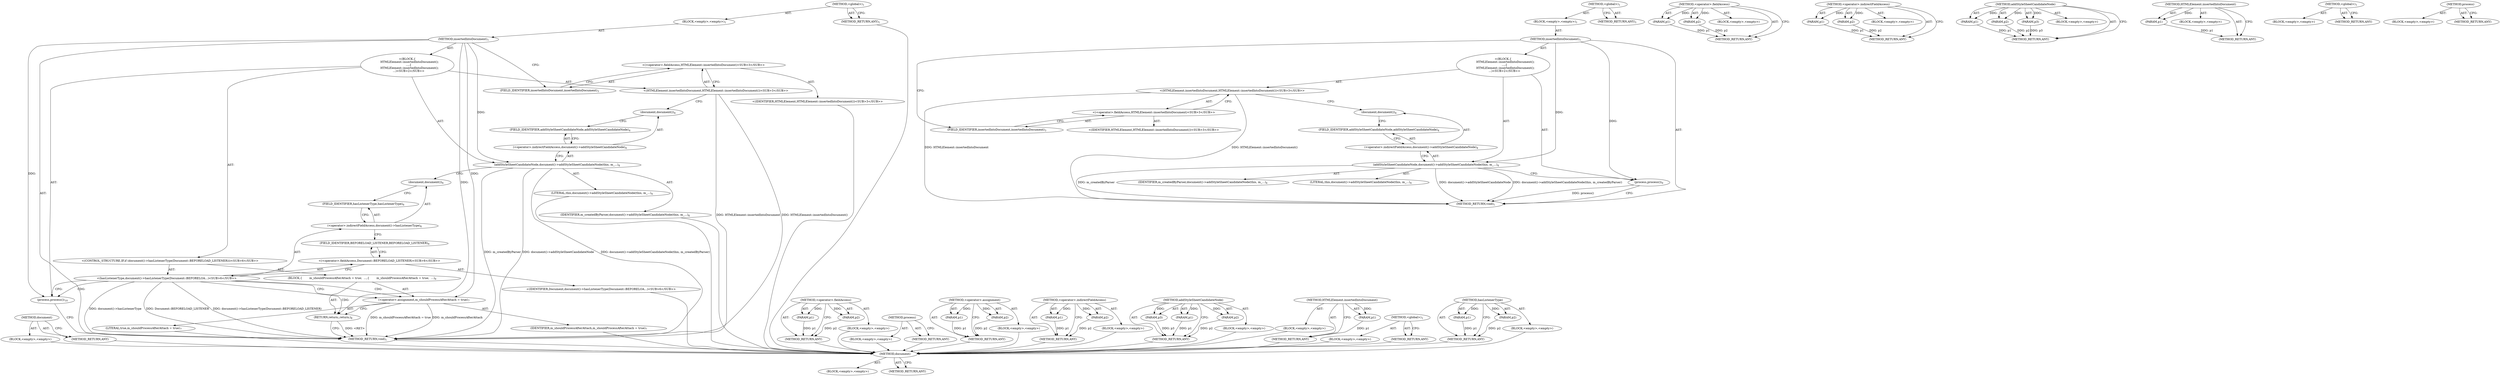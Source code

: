 digraph "process" {
vulnerable_71 [label=<(METHOD,document)>];
vulnerable_72 [label=<(BLOCK,&lt;empty&gt;,&lt;empty&gt;)>];
vulnerable_73 [label=<(METHOD_RETURN,ANY)>];
vulnerable_6 [label=<(METHOD,&lt;global&gt;)<SUB>1</SUB>>];
vulnerable_7 [label=<(BLOCK,&lt;empty&gt;,&lt;empty&gt;)<SUB>1</SUB>>];
vulnerable_8 [label=<(METHOD,insertedIntoDocument)<SUB>1</SUB>>];
vulnerable_9 [label="<(BLOCK,{
     HTMLElement::insertedIntoDocument();
   ...,{
     HTMLElement::insertedIntoDocument();
   ...)<SUB>2</SUB>>"];
vulnerable_10 [label="<(HTMLElement.insertedIntoDocument,HTMLElement::insertedIntoDocument())<SUB>3</SUB>>"];
vulnerable_11 [label="<(&lt;operator&gt;.fieldAccess,HTMLElement::insertedIntoDocument)<SUB>3</SUB>>"];
vulnerable_12 [label="<(IDENTIFIER,HTMLElement,HTMLElement::insertedIntoDocument())<SUB>3</SUB>>"];
vulnerable_13 [label=<(FIELD_IDENTIFIER,insertedIntoDocument,insertedIntoDocument)<SUB>3</SUB>>];
vulnerable_14 [label=<(addStyleSheetCandidateNode,document()-&gt;addStyleSheetCandidateNode(this, m_...)<SUB>4</SUB>>];
vulnerable_15 [label=<(&lt;operator&gt;.indirectFieldAccess,document()-&gt;addStyleSheetCandidateNode)<SUB>4</SUB>>];
vulnerable_16 [label=<(document,document())<SUB>4</SUB>>];
vulnerable_17 [label=<(FIELD_IDENTIFIER,addStyleSheetCandidateNode,addStyleSheetCandidateNode)<SUB>4</SUB>>];
vulnerable_18 [label=<(LITERAL,this,document()-&gt;addStyleSheetCandidateNode(this, m_...)<SUB>4</SUB>>];
vulnerable_19 [label=<(IDENTIFIER,m_createdByParser,document()-&gt;addStyleSheetCandidateNode(this, m_...)<SUB>4</SUB>>];
vulnerable_20 [label="<(CONTROL_STRUCTURE,IF,if (document()-&gt;hasListenerType(Document::BEFORELOAD_LISTENER)))<SUB>6</SUB>>"];
vulnerable_21 [label="<(hasListenerType,document()-&gt;hasListenerType(Document::BEFORELOA...)<SUB>6</SUB>>"];
vulnerable_22 [label=<(&lt;operator&gt;.indirectFieldAccess,document()-&gt;hasListenerType)<SUB>6</SUB>>];
vulnerable_23 [label=<(document,document())<SUB>6</SUB>>];
vulnerable_24 [label=<(FIELD_IDENTIFIER,hasListenerType,hasListenerType)<SUB>6</SUB>>];
vulnerable_25 [label="<(&lt;operator&gt;.fieldAccess,Document::BEFORELOAD_LISTENER)<SUB>6</SUB>>"];
vulnerable_26 [label="<(IDENTIFIER,Document,document()-&gt;hasListenerType(Document::BEFORELOA...)<SUB>6</SUB>>"];
vulnerable_27 [label=<(FIELD_IDENTIFIER,BEFORELOAD_LISTENER,BEFORELOAD_LISTENER)<SUB>6</SUB>>];
vulnerable_28 [label=<(BLOCK,{
        m_shouldProcessAfterAttach = true;
  ...,{
        m_shouldProcessAfterAttach = true;
  ...)<SUB>6</SUB>>];
vulnerable_29 [label=<(&lt;operator&gt;.assignment,m_shouldProcessAfterAttach = true)<SUB>7</SUB>>];
vulnerable_30 [label=<(IDENTIFIER,m_shouldProcessAfterAttach,m_shouldProcessAfterAttach = true)<SUB>7</SUB>>];
vulnerable_31 [label=<(LITERAL,true,m_shouldProcessAfterAttach = true)<SUB>7</SUB>>];
vulnerable_32 [label=<(RETURN,return;,return;)<SUB>8</SUB>>];
vulnerable_33 [label=<(process,process())<SUB>10</SUB>>];
vulnerable_34 [label=<(METHOD_RETURN,void)<SUB>1</SUB>>];
vulnerable_36 [label=<(METHOD_RETURN,ANY)<SUB>1</SUB>>];
vulnerable_55 [label=<(METHOD,&lt;operator&gt;.fieldAccess)>];
vulnerable_56 [label=<(PARAM,p1)>];
vulnerable_57 [label=<(PARAM,p2)>];
vulnerable_58 [label=<(BLOCK,&lt;empty&gt;,&lt;empty&gt;)>];
vulnerable_59 [label=<(METHOD_RETURN,ANY)>];
vulnerable_84 [label=<(METHOD,process)>];
vulnerable_85 [label=<(BLOCK,&lt;empty&gt;,&lt;empty&gt;)>];
vulnerable_86 [label=<(METHOD_RETURN,ANY)>];
vulnerable_79 [label=<(METHOD,&lt;operator&gt;.assignment)>];
vulnerable_80 [label=<(PARAM,p1)>];
vulnerable_81 [label=<(PARAM,p2)>];
vulnerable_82 [label=<(BLOCK,&lt;empty&gt;,&lt;empty&gt;)>];
vulnerable_83 [label=<(METHOD_RETURN,ANY)>];
vulnerable_66 [label=<(METHOD,&lt;operator&gt;.indirectFieldAccess)>];
vulnerable_67 [label=<(PARAM,p1)>];
vulnerable_68 [label=<(PARAM,p2)>];
vulnerable_69 [label=<(BLOCK,&lt;empty&gt;,&lt;empty&gt;)>];
vulnerable_70 [label=<(METHOD_RETURN,ANY)>];
vulnerable_60 [label=<(METHOD,addStyleSheetCandidateNode)>];
vulnerable_61 [label=<(PARAM,p1)>];
vulnerable_62 [label=<(PARAM,p2)>];
vulnerable_63 [label=<(PARAM,p3)>];
vulnerable_64 [label=<(BLOCK,&lt;empty&gt;,&lt;empty&gt;)>];
vulnerable_65 [label=<(METHOD_RETURN,ANY)>];
vulnerable_51 [label=<(METHOD,HTMLElement.insertedIntoDocument)>];
vulnerable_52 [label=<(PARAM,p1)>];
vulnerable_53 [label=<(BLOCK,&lt;empty&gt;,&lt;empty&gt;)>];
vulnerable_54 [label=<(METHOD_RETURN,ANY)>];
vulnerable_45 [label=<(METHOD,&lt;global&gt;)<SUB>1</SUB>>];
vulnerable_46 [label=<(BLOCK,&lt;empty&gt;,&lt;empty&gt;)>];
vulnerable_47 [label=<(METHOD_RETURN,ANY)>];
vulnerable_74 [label=<(METHOD,hasListenerType)>];
vulnerable_75 [label=<(PARAM,p1)>];
vulnerable_76 [label=<(PARAM,p2)>];
vulnerable_77 [label=<(BLOCK,&lt;empty&gt;,&lt;empty&gt;)>];
vulnerable_78 [label=<(METHOD_RETURN,ANY)>];
fixed_56 [label=<(METHOD,document)>];
fixed_57 [label=<(BLOCK,&lt;empty&gt;,&lt;empty&gt;)>];
fixed_58 [label=<(METHOD_RETURN,ANY)>];
fixed_6 [label=<(METHOD,&lt;global&gt;)<SUB>1</SUB>>];
fixed_7 [label=<(BLOCK,&lt;empty&gt;,&lt;empty&gt;)<SUB>1</SUB>>];
fixed_8 [label=<(METHOD,insertedIntoDocument)<SUB>1</SUB>>];
fixed_9 [label="<(BLOCK,{
     HTMLElement::insertedIntoDocument();
   ...,{
     HTMLElement::insertedIntoDocument();
   ...)<SUB>2</SUB>>"];
fixed_10 [label="<(HTMLElement.insertedIntoDocument,HTMLElement::insertedIntoDocument())<SUB>3</SUB>>"];
fixed_11 [label="<(&lt;operator&gt;.fieldAccess,HTMLElement::insertedIntoDocument)<SUB>3</SUB>>"];
fixed_12 [label="<(IDENTIFIER,HTMLElement,HTMLElement::insertedIntoDocument())<SUB>3</SUB>>"];
fixed_13 [label=<(FIELD_IDENTIFIER,insertedIntoDocument,insertedIntoDocument)<SUB>3</SUB>>];
fixed_14 [label=<(addStyleSheetCandidateNode,document()-&gt;addStyleSheetCandidateNode(this, m_...)<SUB>4</SUB>>];
fixed_15 [label=<(&lt;operator&gt;.indirectFieldAccess,document()-&gt;addStyleSheetCandidateNode)<SUB>4</SUB>>];
fixed_16 [label=<(document,document())<SUB>4</SUB>>];
fixed_17 [label=<(FIELD_IDENTIFIER,addStyleSheetCandidateNode,addStyleSheetCandidateNode)<SUB>4</SUB>>];
fixed_18 [label=<(LITERAL,this,document()-&gt;addStyleSheetCandidateNode(this, m_...)<SUB>4</SUB>>];
fixed_19 [label=<(IDENTIFIER,m_createdByParser,document()-&gt;addStyleSheetCandidateNode(this, m_...)<SUB>4</SUB>>];
fixed_20 [label=<(process,process())<SUB>6</SUB>>];
fixed_21 [label=<(METHOD_RETURN,void)<SUB>1</SUB>>];
fixed_23 [label=<(METHOD_RETURN,ANY)<SUB>1</SUB>>];
fixed_40 [label=<(METHOD,&lt;operator&gt;.fieldAccess)>];
fixed_41 [label=<(PARAM,p1)>];
fixed_42 [label=<(PARAM,p2)>];
fixed_43 [label=<(BLOCK,&lt;empty&gt;,&lt;empty&gt;)>];
fixed_44 [label=<(METHOD_RETURN,ANY)>];
fixed_51 [label=<(METHOD,&lt;operator&gt;.indirectFieldAccess)>];
fixed_52 [label=<(PARAM,p1)>];
fixed_53 [label=<(PARAM,p2)>];
fixed_54 [label=<(BLOCK,&lt;empty&gt;,&lt;empty&gt;)>];
fixed_55 [label=<(METHOD_RETURN,ANY)>];
fixed_45 [label=<(METHOD,addStyleSheetCandidateNode)>];
fixed_46 [label=<(PARAM,p1)>];
fixed_47 [label=<(PARAM,p2)>];
fixed_48 [label=<(PARAM,p3)>];
fixed_49 [label=<(BLOCK,&lt;empty&gt;,&lt;empty&gt;)>];
fixed_50 [label=<(METHOD_RETURN,ANY)>];
fixed_36 [label=<(METHOD,HTMLElement.insertedIntoDocument)>];
fixed_37 [label=<(PARAM,p1)>];
fixed_38 [label=<(BLOCK,&lt;empty&gt;,&lt;empty&gt;)>];
fixed_39 [label=<(METHOD_RETURN,ANY)>];
fixed_30 [label=<(METHOD,&lt;global&gt;)<SUB>1</SUB>>];
fixed_31 [label=<(BLOCK,&lt;empty&gt;,&lt;empty&gt;)>];
fixed_32 [label=<(METHOD_RETURN,ANY)>];
fixed_59 [label=<(METHOD,process)>];
fixed_60 [label=<(BLOCK,&lt;empty&gt;,&lt;empty&gt;)>];
fixed_61 [label=<(METHOD_RETURN,ANY)>];
vulnerable_71 -> vulnerable_72  [key=0, label="AST: "];
vulnerable_71 -> vulnerable_73  [key=0, label="AST: "];
vulnerable_71 -> vulnerable_73  [key=1, label="CFG: "];
vulnerable_72 -> fixed_56  [key=0];
vulnerable_73 -> fixed_56  [key=0];
vulnerable_6 -> vulnerable_7  [key=0, label="AST: "];
vulnerable_6 -> vulnerable_36  [key=0, label="AST: "];
vulnerable_6 -> vulnerable_36  [key=1, label="CFG: "];
vulnerable_7 -> vulnerable_8  [key=0, label="AST: "];
vulnerable_8 -> vulnerable_9  [key=0, label="AST: "];
vulnerable_8 -> vulnerable_34  [key=0, label="AST: "];
vulnerable_8 -> vulnerable_13  [key=0, label="CFG: "];
vulnerable_8 -> vulnerable_33  [key=0, label="DDG: "];
vulnerable_8 -> vulnerable_14  [key=0, label="DDG: "];
vulnerable_8 -> vulnerable_29  [key=0, label="DDG: "];
vulnerable_8 -> vulnerable_32  [key=0, label="DDG: "];
vulnerable_9 -> vulnerable_10  [key=0, label="AST: "];
vulnerable_9 -> vulnerable_14  [key=0, label="AST: "];
vulnerable_9 -> vulnerable_20  [key=0, label="AST: "];
vulnerable_9 -> vulnerable_33  [key=0, label="AST: "];
vulnerable_10 -> vulnerable_11  [key=0, label="AST: "];
vulnerable_10 -> vulnerable_16  [key=0, label="CFG: "];
vulnerable_10 -> vulnerable_34  [key=0, label="DDG: HTMLElement::insertedIntoDocument"];
vulnerable_10 -> vulnerable_34  [key=1, label="DDG: HTMLElement::insertedIntoDocument()"];
vulnerable_11 -> vulnerable_12  [key=0, label="AST: "];
vulnerable_11 -> vulnerable_13  [key=0, label="AST: "];
vulnerable_11 -> vulnerable_10  [key=0, label="CFG: "];
vulnerable_12 -> fixed_56  [key=0];
vulnerable_13 -> vulnerable_11  [key=0, label="CFG: "];
vulnerable_14 -> vulnerable_15  [key=0, label="AST: "];
vulnerable_14 -> vulnerable_18  [key=0, label="AST: "];
vulnerable_14 -> vulnerable_19  [key=0, label="AST: "];
vulnerable_14 -> vulnerable_23  [key=0, label="CFG: "];
vulnerable_14 -> vulnerable_34  [key=0, label="DDG: document()-&gt;addStyleSheetCandidateNode"];
vulnerable_14 -> vulnerable_34  [key=1, label="DDG: document()-&gt;addStyleSheetCandidateNode(this, m_createdByParser)"];
vulnerable_14 -> vulnerable_34  [key=2, label="DDG: m_createdByParser"];
vulnerable_15 -> vulnerable_16  [key=0, label="AST: "];
vulnerable_15 -> vulnerable_17  [key=0, label="AST: "];
vulnerable_15 -> vulnerable_14  [key=0, label="CFG: "];
vulnerable_16 -> vulnerable_17  [key=0, label="CFG: "];
vulnerable_17 -> vulnerable_15  [key=0, label="CFG: "];
vulnerable_18 -> fixed_56  [key=0];
vulnerable_19 -> fixed_56  [key=0];
vulnerable_20 -> vulnerable_21  [key=0, label="AST: "];
vulnerable_20 -> vulnerable_28  [key=0, label="AST: "];
vulnerable_21 -> vulnerable_22  [key=0, label="AST: "];
vulnerable_21 -> vulnerable_25  [key=0, label="AST: "];
vulnerable_21 -> vulnerable_33  [key=0, label="CFG: "];
vulnerable_21 -> vulnerable_33  [key=1, label="CDG: "];
vulnerable_21 -> vulnerable_29  [key=0, label="CFG: "];
vulnerable_21 -> vulnerable_29  [key=1, label="CDG: "];
vulnerable_21 -> vulnerable_34  [key=0, label="DDG: document()-&gt;hasListenerType"];
vulnerable_21 -> vulnerable_34  [key=1, label="DDG: Document::BEFORELOAD_LISTENER"];
vulnerable_21 -> vulnerable_34  [key=2, label="DDG: document()-&gt;hasListenerType(Document::BEFORELOAD_LISTENER)"];
vulnerable_21 -> vulnerable_32  [key=0, label="CDG: "];
vulnerable_22 -> vulnerable_23  [key=0, label="AST: "];
vulnerable_22 -> vulnerable_24  [key=0, label="AST: "];
vulnerable_22 -> vulnerable_27  [key=0, label="CFG: "];
vulnerable_23 -> vulnerable_24  [key=0, label="CFG: "];
vulnerable_24 -> vulnerable_22  [key=0, label="CFG: "];
vulnerable_25 -> vulnerable_26  [key=0, label="AST: "];
vulnerable_25 -> vulnerable_27  [key=0, label="AST: "];
vulnerable_25 -> vulnerable_21  [key=0, label="CFG: "];
vulnerable_26 -> fixed_56  [key=0];
vulnerable_27 -> vulnerable_25  [key=0, label="CFG: "];
vulnerable_28 -> vulnerable_29  [key=0, label="AST: "];
vulnerable_28 -> vulnerable_32  [key=0, label="AST: "];
vulnerable_29 -> vulnerable_30  [key=0, label="AST: "];
vulnerable_29 -> vulnerable_31  [key=0, label="AST: "];
vulnerable_29 -> vulnerable_32  [key=0, label="CFG: "];
vulnerable_29 -> vulnerable_34  [key=0, label="DDG: m_shouldProcessAfterAttach = true"];
vulnerable_29 -> vulnerable_34  [key=1, label="DDG: m_shouldProcessAfterAttach"];
vulnerable_30 -> fixed_56  [key=0];
vulnerable_31 -> fixed_56  [key=0];
vulnerable_32 -> vulnerable_34  [key=0, label="CFG: "];
vulnerable_32 -> vulnerable_34  [key=1, label="DDG: &lt;RET&gt;"];
vulnerable_33 -> vulnerable_34  [key=0, label="CFG: "];
vulnerable_34 -> fixed_56  [key=0];
vulnerable_36 -> fixed_56  [key=0];
vulnerable_55 -> vulnerable_56  [key=0, label="AST: "];
vulnerable_55 -> vulnerable_56  [key=1, label="DDG: "];
vulnerable_55 -> vulnerable_58  [key=0, label="AST: "];
vulnerable_55 -> vulnerable_57  [key=0, label="AST: "];
vulnerable_55 -> vulnerable_57  [key=1, label="DDG: "];
vulnerable_55 -> vulnerable_59  [key=0, label="AST: "];
vulnerable_55 -> vulnerable_59  [key=1, label="CFG: "];
vulnerable_56 -> vulnerable_59  [key=0, label="DDG: p1"];
vulnerable_57 -> vulnerable_59  [key=0, label="DDG: p2"];
vulnerable_58 -> fixed_56  [key=0];
vulnerable_59 -> fixed_56  [key=0];
vulnerable_84 -> vulnerable_85  [key=0, label="AST: "];
vulnerable_84 -> vulnerable_86  [key=0, label="AST: "];
vulnerable_84 -> vulnerable_86  [key=1, label="CFG: "];
vulnerable_85 -> fixed_56  [key=0];
vulnerable_86 -> fixed_56  [key=0];
vulnerable_79 -> vulnerable_80  [key=0, label="AST: "];
vulnerable_79 -> vulnerable_80  [key=1, label="DDG: "];
vulnerable_79 -> vulnerable_82  [key=0, label="AST: "];
vulnerable_79 -> vulnerable_81  [key=0, label="AST: "];
vulnerable_79 -> vulnerable_81  [key=1, label="DDG: "];
vulnerable_79 -> vulnerable_83  [key=0, label="AST: "];
vulnerable_79 -> vulnerable_83  [key=1, label="CFG: "];
vulnerable_80 -> vulnerable_83  [key=0, label="DDG: p1"];
vulnerable_81 -> vulnerable_83  [key=0, label="DDG: p2"];
vulnerable_82 -> fixed_56  [key=0];
vulnerable_83 -> fixed_56  [key=0];
vulnerable_66 -> vulnerable_67  [key=0, label="AST: "];
vulnerable_66 -> vulnerable_67  [key=1, label="DDG: "];
vulnerable_66 -> vulnerable_69  [key=0, label="AST: "];
vulnerable_66 -> vulnerable_68  [key=0, label="AST: "];
vulnerable_66 -> vulnerable_68  [key=1, label="DDG: "];
vulnerable_66 -> vulnerable_70  [key=0, label="AST: "];
vulnerable_66 -> vulnerable_70  [key=1, label="CFG: "];
vulnerable_67 -> vulnerable_70  [key=0, label="DDG: p1"];
vulnerable_68 -> vulnerable_70  [key=0, label="DDG: p2"];
vulnerable_69 -> fixed_56  [key=0];
vulnerable_70 -> fixed_56  [key=0];
vulnerable_60 -> vulnerable_61  [key=0, label="AST: "];
vulnerable_60 -> vulnerable_61  [key=1, label="DDG: "];
vulnerable_60 -> vulnerable_64  [key=0, label="AST: "];
vulnerable_60 -> vulnerable_62  [key=0, label="AST: "];
vulnerable_60 -> vulnerable_62  [key=1, label="DDG: "];
vulnerable_60 -> vulnerable_65  [key=0, label="AST: "];
vulnerable_60 -> vulnerable_65  [key=1, label="CFG: "];
vulnerable_60 -> vulnerable_63  [key=0, label="AST: "];
vulnerable_60 -> vulnerable_63  [key=1, label="DDG: "];
vulnerable_61 -> vulnerable_65  [key=0, label="DDG: p1"];
vulnerable_62 -> vulnerable_65  [key=0, label="DDG: p2"];
vulnerable_63 -> vulnerable_65  [key=0, label="DDG: p3"];
vulnerable_64 -> fixed_56  [key=0];
vulnerable_65 -> fixed_56  [key=0];
vulnerable_51 -> vulnerable_52  [key=0, label="AST: "];
vulnerable_51 -> vulnerable_52  [key=1, label="DDG: "];
vulnerable_51 -> vulnerable_53  [key=0, label="AST: "];
vulnerable_51 -> vulnerable_54  [key=0, label="AST: "];
vulnerable_51 -> vulnerable_54  [key=1, label="CFG: "];
vulnerable_52 -> vulnerable_54  [key=0, label="DDG: p1"];
vulnerable_53 -> fixed_56  [key=0];
vulnerable_54 -> fixed_56  [key=0];
vulnerable_45 -> vulnerable_46  [key=0, label="AST: "];
vulnerable_45 -> vulnerable_47  [key=0, label="AST: "];
vulnerable_45 -> vulnerable_47  [key=1, label="CFG: "];
vulnerable_46 -> fixed_56  [key=0];
vulnerable_47 -> fixed_56  [key=0];
vulnerable_74 -> vulnerable_75  [key=0, label="AST: "];
vulnerable_74 -> vulnerable_75  [key=1, label="DDG: "];
vulnerable_74 -> vulnerable_77  [key=0, label="AST: "];
vulnerable_74 -> vulnerable_76  [key=0, label="AST: "];
vulnerable_74 -> vulnerable_76  [key=1, label="DDG: "];
vulnerable_74 -> vulnerable_78  [key=0, label="AST: "];
vulnerable_74 -> vulnerable_78  [key=1, label="CFG: "];
vulnerable_75 -> vulnerable_78  [key=0, label="DDG: p1"];
vulnerable_76 -> vulnerable_78  [key=0, label="DDG: p2"];
vulnerable_77 -> fixed_56  [key=0];
vulnerable_78 -> fixed_56  [key=0];
fixed_56 -> fixed_57  [key=0, label="AST: "];
fixed_56 -> fixed_58  [key=0, label="AST: "];
fixed_56 -> fixed_58  [key=1, label="CFG: "];
fixed_6 -> fixed_7  [key=0, label="AST: "];
fixed_6 -> fixed_23  [key=0, label="AST: "];
fixed_6 -> fixed_23  [key=1, label="CFG: "];
fixed_7 -> fixed_8  [key=0, label="AST: "];
fixed_8 -> fixed_9  [key=0, label="AST: "];
fixed_8 -> fixed_21  [key=0, label="AST: "];
fixed_8 -> fixed_13  [key=0, label="CFG: "];
fixed_8 -> fixed_20  [key=0, label="DDG: "];
fixed_8 -> fixed_14  [key=0, label="DDG: "];
fixed_9 -> fixed_10  [key=0, label="AST: "];
fixed_9 -> fixed_14  [key=0, label="AST: "];
fixed_9 -> fixed_20  [key=0, label="AST: "];
fixed_10 -> fixed_11  [key=0, label="AST: "];
fixed_10 -> fixed_16  [key=0, label="CFG: "];
fixed_10 -> fixed_21  [key=0, label="DDG: HTMLElement::insertedIntoDocument"];
fixed_10 -> fixed_21  [key=1, label="DDG: HTMLElement::insertedIntoDocument()"];
fixed_11 -> fixed_12  [key=0, label="AST: "];
fixed_11 -> fixed_13  [key=0, label="AST: "];
fixed_11 -> fixed_10  [key=0, label="CFG: "];
fixed_13 -> fixed_11  [key=0, label="CFG: "];
fixed_14 -> fixed_15  [key=0, label="AST: "];
fixed_14 -> fixed_18  [key=0, label="AST: "];
fixed_14 -> fixed_19  [key=0, label="AST: "];
fixed_14 -> fixed_20  [key=0, label="CFG: "];
fixed_14 -> fixed_21  [key=0, label="DDG: document()-&gt;addStyleSheetCandidateNode"];
fixed_14 -> fixed_21  [key=1, label="DDG: document()-&gt;addStyleSheetCandidateNode(this, m_createdByParser)"];
fixed_14 -> fixed_21  [key=2, label="DDG: m_createdByParser"];
fixed_15 -> fixed_16  [key=0, label="AST: "];
fixed_15 -> fixed_17  [key=0, label="AST: "];
fixed_15 -> fixed_14  [key=0, label="CFG: "];
fixed_16 -> fixed_17  [key=0, label="CFG: "];
fixed_17 -> fixed_15  [key=0, label="CFG: "];
fixed_20 -> fixed_21  [key=0, label="CFG: "];
fixed_20 -> fixed_21  [key=1, label="DDG: process()"];
fixed_40 -> fixed_41  [key=0, label="AST: "];
fixed_40 -> fixed_41  [key=1, label="DDG: "];
fixed_40 -> fixed_43  [key=0, label="AST: "];
fixed_40 -> fixed_42  [key=0, label="AST: "];
fixed_40 -> fixed_42  [key=1, label="DDG: "];
fixed_40 -> fixed_44  [key=0, label="AST: "];
fixed_40 -> fixed_44  [key=1, label="CFG: "];
fixed_41 -> fixed_44  [key=0, label="DDG: p1"];
fixed_42 -> fixed_44  [key=0, label="DDG: p2"];
fixed_51 -> fixed_52  [key=0, label="AST: "];
fixed_51 -> fixed_52  [key=1, label="DDG: "];
fixed_51 -> fixed_54  [key=0, label="AST: "];
fixed_51 -> fixed_53  [key=0, label="AST: "];
fixed_51 -> fixed_53  [key=1, label="DDG: "];
fixed_51 -> fixed_55  [key=0, label="AST: "];
fixed_51 -> fixed_55  [key=1, label="CFG: "];
fixed_52 -> fixed_55  [key=0, label="DDG: p1"];
fixed_53 -> fixed_55  [key=0, label="DDG: p2"];
fixed_45 -> fixed_46  [key=0, label="AST: "];
fixed_45 -> fixed_46  [key=1, label="DDG: "];
fixed_45 -> fixed_49  [key=0, label="AST: "];
fixed_45 -> fixed_47  [key=0, label="AST: "];
fixed_45 -> fixed_47  [key=1, label="DDG: "];
fixed_45 -> fixed_50  [key=0, label="AST: "];
fixed_45 -> fixed_50  [key=1, label="CFG: "];
fixed_45 -> fixed_48  [key=0, label="AST: "];
fixed_45 -> fixed_48  [key=1, label="DDG: "];
fixed_46 -> fixed_50  [key=0, label="DDG: p1"];
fixed_47 -> fixed_50  [key=0, label="DDG: p2"];
fixed_48 -> fixed_50  [key=0, label="DDG: p3"];
fixed_36 -> fixed_37  [key=0, label="AST: "];
fixed_36 -> fixed_37  [key=1, label="DDG: "];
fixed_36 -> fixed_38  [key=0, label="AST: "];
fixed_36 -> fixed_39  [key=0, label="AST: "];
fixed_36 -> fixed_39  [key=1, label="CFG: "];
fixed_37 -> fixed_39  [key=0, label="DDG: p1"];
fixed_30 -> fixed_31  [key=0, label="AST: "];
fixed_30 -> fixed_32  [key=0, label="AST: "];
fixed_30 -> fixed_32  [key=1, label="CFG: "];
fixed_59 -> fixed_60  [key=0, label="AST: "];
fixed_59 -> fixed_61  [key=0, label="AST: "];
fixed_59 -> fixed_61  [key=1, label="CFG: "];
}
